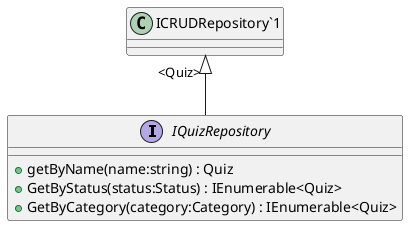 @startuml
interface IQuizRepository {
    + getByName(name:string) : Quiz
    + GetByStatus(status:Status) : IEnumerable<Quiz>
    + GetByCategory(category:Category) : IEnumerable<Quiz>
}
"ICRUDRepository`1" "<Quiz>" <|-- IQuizRepository
@enduml
